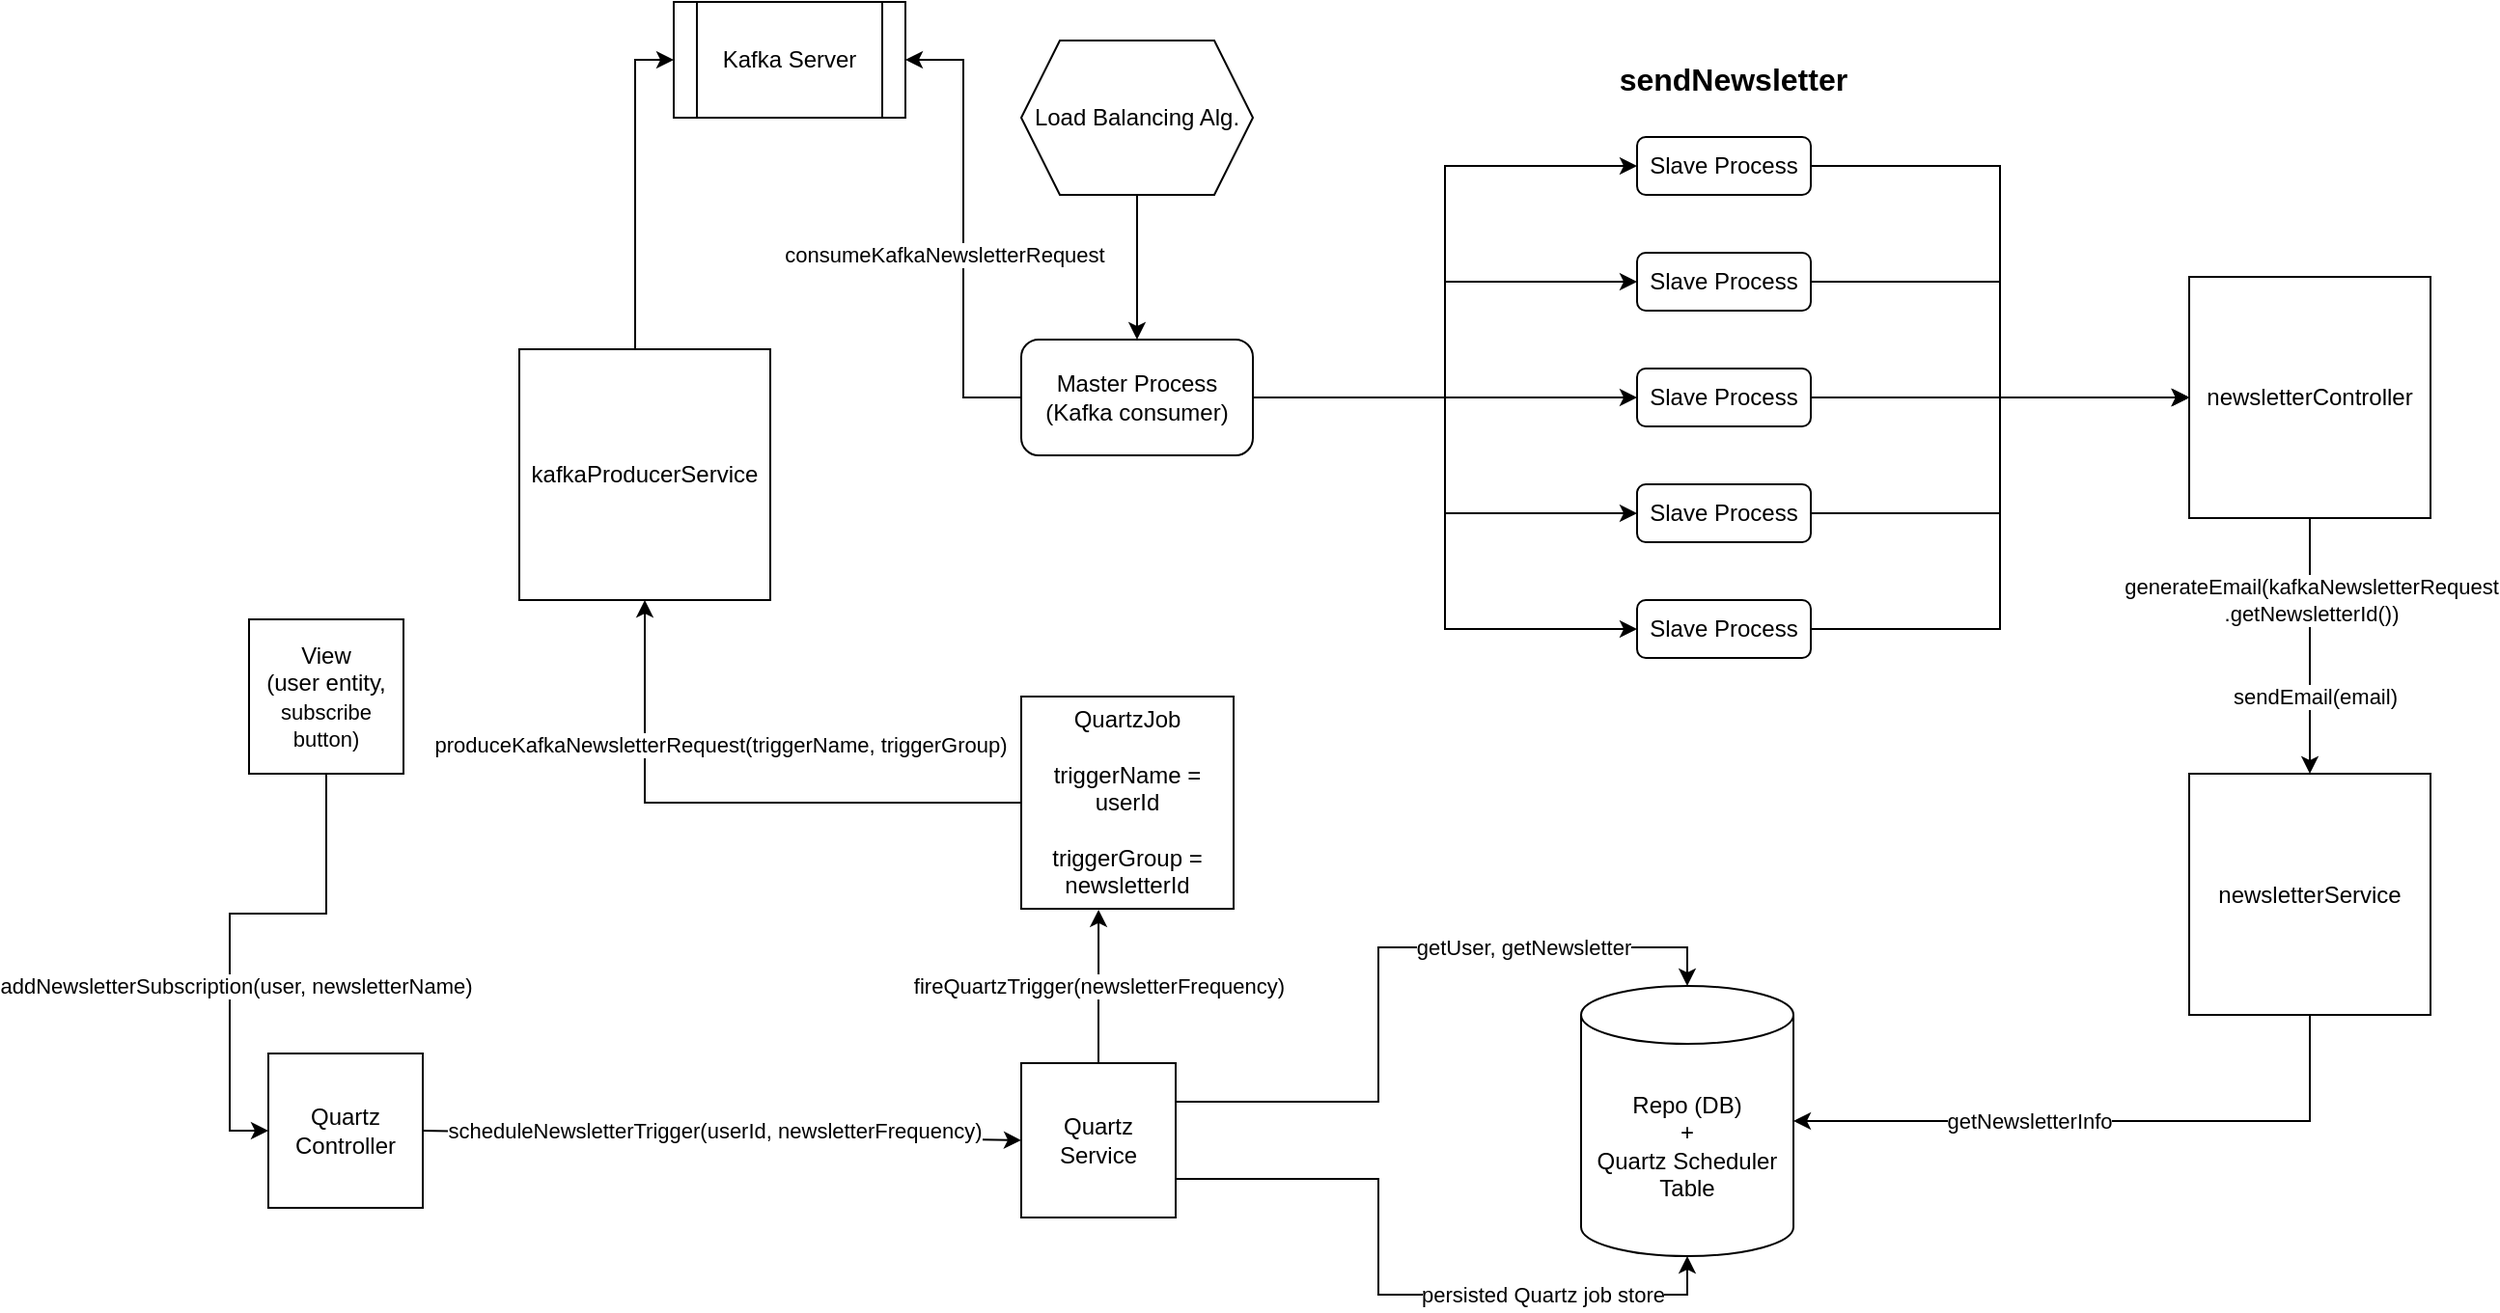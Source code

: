 <mxfile version="15.7.3" type="device"><diagram id="tlNU3PY585gbHsQNLYa2" name="Page-1"><mxGraphModel dx="1422" dy="875" grid="1" gridSize="10" guides="1" tooltips="1" connect="1" arrows="1" fold="1" page="1" pageScale="1" pageWidth="690" pageHeight="980" math="0" shadow="0"><root><mxCell id="0"/><mxCell id="1" parent="0"/><mxCell id="CPoVPq4Ka-wK692zLBdd-1" value="Repo (DB)&lt;br&gt;+&lt;br&gt;Quartz Scheduler Table" style="shape=cylinder3;whiteSpace=wrap;html=1;boundedLbl=1;backgroundOutline=1;size=15;labelBackgroundColor=none;" parent="1" vertex="1"><mxGeometry x="830" y="670" width="110" height="140" as="geometry"/></mxCell><mxCell id="CPoVPq4Ka-wK692zLBdd-2" value="kafkaProducerService&lt;br&gt;" style="whiteSpace=wrap;html=1;aspect=fixed;labelBackgroundColor=none;" parent="1" vertex="1"><mxGeometry x="280" y="340" width="130" height="130" as="geometry"/></mxCell><mxCell id="CPoVPq4Ka-wK692zLBdd-3" value="Kafka Server" style="shape=process;whiteSpace=wrap;html=1;backgroundOutline=1;labelBackgroundColor=none;" parent="1" vertex="1"><mxGeometry x="360" y="160" width="120" height="60" as="geometry"/></mxCell><mxCell id="CPoVPq4Ka-wK692zLBdd-9" value="" style="endArrow=classic;html=1;rounded=0;edgeStyle=orthogonalEdgeStyle;exitX=0.5;exitY=0;exitDx=0;exitDy=0;entryX=0;entryY=0.5;entryDx=0;entryDy=0;" parent="1" source="CPoVPq4Ka-wK692zLBdd-2" target="CPoVPq4Ka-wK692zLBdd-3" edge="1"><mxGeometry x="190" y="230" width="50" height="50" as="geometry"><mxPoint x="370" y="340" as="sourcePoint"/><mxPoint x="360" y="200" as="targetPoint"/><Array as="points"><mxPoint x="340" y="190"/></Array></mxGeometry></mxCell><mxCell id="CPoVPq4Ka-wK692zLBdd-14" value="Slave Process" style="rounded=1;whiteSpace=wrap;html=1;labelBackgroundColor=none;" parent="1" vertex="1"><mxGeometry x="859" y="230" width="90" height="30" as="geometry"/></mxCell><mxCell id="CPoVPq4Ka-wK692zLBdd-15" value="Slave Process" style="rounded=1;whiteSpace=wrap;html=1;labelBackgroundColor=none;" parent="1" vertex="1"><mxGeometry x="859" y="290" width="90" height="30" as="geometry"/></mxCell><mxCell id="CPoVPq4Ka-wK692zLBdd-16" value="Slave Process" style="rounded=1;whiteSpace=wrap;html=1;labelBackgroundColor=none;" parent="1" vertex="1"><mxGeometry x="859" y="350" width="90" height="30" as="geometry"/></mxCell><mxCell id="CPoVPq4Ka-wK692zLBdd-17" value="Slave Process" style="rounded=1;whiteSpace=wrap;html=1;labelBackgroundColor=none;" parent="1" vertex="1"><mxGeometry x="859" y="410" width="90" height="30" as="geometry"/></mxCell><mxCell id="CPoVPq4Ka-wK692zLBdd-18" value="Slave Process" style="rounded=1;whiteSpace=wrap;html=1;labelBackgroundColor=none;" parent="1" vertex="1"><mxGeometry x="859" y="470" width="90" height="30" as="geometry"/></mxCell><mxCell id="toWfZlvaZ-gsJXv4O4dS-61" style="edgeStyle=orthogonalEdgeStyle;rounded=0;orthogonalLoop=1;jettySize=auto;html=1;exitX=0;exitY=0.5;exitDx=0;exitDy=0;entryX=1;entryY=0.5;entryDx=0;entryDy=0;" parent="1" source="CPoVPq4Ka-wK692zLBdd-26" target="CPoVPq4Ka-wK692zLBdd-3" edge="1"><mxGeometry x="140" y="160" as="geometry"/></mxCell><mxCell id="toWfZlvaZ-gsJXv4O4dS-62" value="consumeKafkaNewsletterRequest" style="edgeLabel;html=1;align=center;verticalAlign=middle;resizable=0;points=[];" parent="toWfZlvaZ-gsJXv4O4dS-61" vertex="1" connectable="0"><mxGeometry x="0.078" y="-1" relative="1" as="geometry"><mxPoint x="-11" y="22" as="offset"/></mxGeometry></mxCell><mxCell id="toWfZlvaZ-gsJXv4O4dS-63" style="edgeStyle=orthogonalEdgeStyle;rounded=0;orthogonalLoop=1;jettySize=auto;html=1;exitX=1;exitY=0.5;exitDx=0;exitDy=0;entryX=0;entryY=0.5;entryDx=0;entryDy=0;" parent="1" source="CPoVPq4Ka-wK692zLBdd-26" target="CPoVPq4Ka-wK692zLBdd-15" edge="1"><mxGeometry x="140" y="160" as="geometry"/></mxCell><mxCell id="toWfZlvaZ-gsJXv4O4dS-64" style="edgeStyle=orthogonalEdgeStyle;rounded=0;orthogonalLoop=1;jettySize=auto;html=1;exitX=1;exitY=0.5;exitDx=0;exitDy=0;entryX=0;entryY=0.5;entryDx=0;entryDy=0;" parent="1" source="CPoVPq4Ka-wK692zLBdd-26" target="CPoVPq4Ka-wK692zLBdd-14" edge="1"><mxGeometry x="140" y="160" as="geometry"/></mxCell><mxCell id="toWfZlvaZ-gsJXv4O4dS-65" style="edgeStyle=orthogonalEdgeStyle;rounded=0;orthogonalLoop=1;jettySize=auto;html=1;exitX=1;exitY=0.5;exitDx=0;exitDy=0;entryX=0;entryY=0.5;entryDx=0;entryDy=0;" parent="1" source="CPoVPq4Ka-wK692zLBdd-26" target="CPoVPq4Ka-wK692zLBdd-17" edge="1"><mxGeometry x="140" y="160" as="geometry"/></mxCell><mxCell id="toWfZlvaZ-gsJXv4O4dS-66" style="edgeStyle=orthogonalEdgeStyle;rounded=0;orthogonalLoop=1;jettySize=auto;html=1;exitX=1;exitY=0.5;exitDx=0;exitDy=0;entryX=0;entryY=0.5;entryDx=0;entryDy=0;" parent="1" source="CPoVPq4Ka-wK692zLBdd-26" target="CPoVPq4Ka-wK692zLBdd-18" edge="1"><mxGeometry x="140" y="160" as="geometry"/></mxCell><mxCell id="CPoVPq4Ka-wK692zLBdd-26" value="Master Process&lt;br&gt;(Kafka consumer)" style="rounded=1;whiteSpace=wrap;html=1;labelBackgroundColor=none;" parent="1" vertex="1"><mxGeometry x="540" y="335" width="120" height="60" as="geometry"/></mxCell><mxCell id="toWfZlvaZ-gsJXv4O4dS-75" style="edgeStyle=orthogonalEdgeStyle;rounded=0;orthogonalLoop=1;jettySize=auto;html=1;exitX=0.5;exitY=1;exitDx=0;exitDy=0;entryX=0.5;entryY=0;entryDx=0;entryDy=0;" parent="1" source="CPoVPq4Ka-wK692zLBdd-27" target="CPoVPq4Ka-wK692zLBdd-26" edge="1"><mxGeometry x="140" y="160" as="geometry"/></mxCell><mxCell id="CPoVPq4Ka-wK692zLBdd-27" value="Load Balancing Alg." style="shape=hexagon;perimeter=hexagonPerimeter2;whiteSpace=wrap;html=1;fixedSize=1;labelBackgroundColor=none;" parent="1" vertex="1"><mxGeometry x="540" y="180" width="120" height="80" as="geometry"/></mxCell><mxCell id="toWfZlvaZ-gsJXv4O4dS-7" value="View&lt;br&gt;(user entity,&lt;br&gt;&lt;span style=&quot;font-size: 11px ; background-color: rgb(255 , 255 , 255)&quot;&gt;subscribe button)&lt;/span&gt;" style="whiteSpace=wrap;html=1;aspect=fixed;" parent="1" vertex="1"><mxGeometry x="140" y="480" width="80" height="80" as="geometry"/></mxCell><mxCell id="toWfZlvaZ-gsJXv4O4dS-8" value="Quartz&lt;br&gt;Controller" style="whiteSpace=wrap;html=1;aspect=fixed;" parent="1" vertex="1"><mxGeometry x="150" y="705" width="80" height="80" as="geometry"/></mxCell><mxCell id="toWfZlvaZ-gsJXv4O4dS-10" style="edgeStyle=orthogonalEdgeStyle;rounded=0;orthogonalLoop=1;jettySize=auto;html=1;exitX=0.5;exitY=1;exitDx=0;exitDy=0;entryX=0;entryY=0.5;entryDx=0;entryDy=0;" parent="1" source="toWfZlvaZ-gsJXv4O4dS-7" target="toWfZlvaZ-gsJXv4O4dS-8" edge="1"><mxGeometry x="140" y="160" as="geometry"/></mxCell><mxCell id="toWfZlvaZ-gsJXv4O4dS-22" value="addNewsletterSubscription(user, newsletterName)" style="edgeLabel;html=1;align=center;verticalAlign=middle;resizable=0;points=[];" parent="toWfZlvaZ-gsJXv4O4dS-10" vertex="1" connectable="0"><mxGeometry x="0.522" y="3" relative="1" as="geometry"><mxPoint y="-34" as="offset"/></mxGeometry></mxCell><mxCell id="toWfZlvaZ-gsJXv4O4dS-47" style="edgeStyle=orthogonalEdgeStyle;rounded=0;orthogonalLoop=1;jettySize=auto;html=1;exitX=1;exitY=0.75;exitDx=0;exitDy=0;entryX=0.5;entryY=1;entryDx=0;entryDy=0;entryPerimeter=0;" parent="1" source="toWfZlvaZ-gsJXv4O4dS-11" target="CPoVPq4Ka-wK692zLBdd-1" edge="1"><mxGeometry x="140" y="160" as="geometry"/></mxCell><mxCell id="toWfZlvaZ-gsJXv4O4dS-48" value="persisted Quartz job store" style="edgeLabel;html=1;align=center;verticalAlign=middle;resizable=0;points=[];" parent="toWfZlvaZ-gsJXv4O4dS-47" vertex="1" connectable="0"><mxGeometry x="0.328" y="-1" relative="1" as="geometry"><mxPoint x="21" y="-1" as="offset"/></mxGeometry></mxCell><mxCell id="toWfZlvaZ-gsJXv4O4dS-49" style="edgeStyle=orthogonalEdgeStyle;rounded=0;orthogonalLoop=1;jettySize=auto;html=1;exitX=1;exitY=0.25;exitDx=0;exitDy=0;entryX=0.5;entryY=0;entryDx=0;entryDy=0;entryPerimeter=0;" parent="1" source="toWfZlvaZ-gsJXv4O4dS-11" target="CPoVPq4Ka-wK692zLBdd-1" edge="1"><mxGeometry x="140" y="160" as="geometry"/></mxCell><mxCell id="toWfZlvaZ-gsJXv4O4dS-50" value="getUser, getNewsletter" style="edgeLabel;html=1;align=center;verticalAlign=middle;resizable=0;points=[];" parent="toWfZlvaZ-gsJXv4O4dS-49" vertex="1" connectable="0"><mxGeometry x="0.497" relative="1" as="geometry"><mxPoint x="-13" as="offset"/></mxGeometry></mxCell><mxCell id="toWfZlvaZ-gsJXv4O4dS-11" value="Quartz Service" style="whiteSpace=wrap;html=1;aspect=fixed;" parent="1" vertex="1"><mxGeometry x="540" y="710" width="80" height="80" as="geometry"/></mxCell><mxCell id="toWfZlvaZ-gsJXv4O4dS-12" value="" style="endArrow=classic;html=1;rounded=0;exitX=1;exitY=0.5;exitDx=0;exitDy=0;entryX=0;entryY=0.5;entryDx=0;entryDy=0;" parent="1" source="toWfZlvaZ-gsJXv4O4dS-8" target="toWfZlvaZ-gsJXv4O4dS-11" edge="1"><mxGeometry x="140" y="160" width="50" height="50" as="geometry"><mxPoint x="550" y="550" as="sourcePoint"/><mxPoint x="600" y="500" as="targetPoint"/></mxGeometry></mxCell><mxCell id="toWfZlvaZ-gsJXv4O4dS-23" value="scheduleNewsletterTrigger(userId, newsletterFrequency)" style="edgeLabel;html=1;align=center;verticalAlign=middle;resizable=0;points=[];" parent="toWfZlvaZ-gsJXv4O4dS-12" vertex="1" connectable="0"><mxGeometry x="-0.192" y="-3" relative="1" as="geometry"><mxPoint x="25" y="-5" as="offset"/></mxGeometry></mxCell><mxCell id="toWfZlvaZ-gsJXv4O4dS-51" style="edgeStyle=orthogonalEdgeStyle;rounded=0;orthogonalLoop=1;jettySize=auto;html=1;exitX=0;exitY=0.5;exitDx=0;exitDy=0;entryX=0.5;entryY=1;entryDx=0;entryDy=0;" parent="1" source="toWfZlvaZ-gsJXv4O4dS-17" target="CPoVPq4Ka-wK692zLBdd-2" edge="1"><mxGeometry x="140" y="160" as="geometry"/></mxCell><mxCell id="toWfZlvaZ-gsJXv4O4dS-52" value="produceKafkaNewsletterRequest(triggerName, triggerGroup)" style="edgeLabel;html=1;align=center;verticalAlign=middle;resizable=0;points=[];" parent="toWfZlvaZ-gsJXv4O4dS-51" vertex="1" connectable="0"><mxGeometry x="-0.187" y="2" relative="1" as="geometry"><mxPoint x="-34" y="-32" as="offset"/></mxGeometry></mxCell><mxCell id="toWfZlvaZ-gsJXv4O4dS-17" value="QuartzJob&lt;br&gt;&lt;br&gt;triggerName = userId&lt;br&gt;&lt;br&gt;triggerGroup = newsletterId" style="whiteSpace=wrap;html=1;aspect=fixed;" parent="1" vertex="1"><mxGeometry x="540" y="520" width="110" height="110" as="geometry"/></mxCell><mxCell id="toWfZlvaZ-gsJXv4O4dS-57" style="edgeStyle=orthogonalEdgeStyle;rounded=0;orthogonalLoop=1;jettySize=auto;html=1;exitX=0.5;exitY=0;exitDx=0;exitDy=0;entryX=0.364;entryY=1.004;entryDx=0;entryDy=0;entryPerimeter=0;" parent="1" source="toWfZlvaZ-gsJXv4O4dS-11" target="toWfZlvaZ-gsJXv4O4dS-17" edge="1"><mxGeometry x="140" y="160" as="geometry"/></mxCell><mxCell id="toWfZlvaZ-gsJXv4O4dS-58" value="fireQuartzTrigger(newsletterFrequency)" style="edgeLabel;html=1;align=center;verticalAlign=middle;resizable=0;points=[];" parent="toWfZlvaZ-gsJXv4O4dS-57" vertex="1" connectable="0"><mxGeometry x="-0.265" y="2" relative="1" as="geometry"><mxPoint x="2" y="-11" as="offset"/></mxGeometry></mxCell><mxCell id="toWfZlvaZ-gsJXv4O4dS-32" value="newsletterController" style="whiteSpace=wrap;html=1;aspect=fixed;" parent="1" vertex="1"><mxGeometry x="1145" y="302.5" width="125" height="125" as="geometry"/></mxCell><mxCell id="toWfZlvaZ-gsJXv4O4dS-44" style="edgeStyle=orthogonalEdgeStyle;rounded=0;orthogonalLoop=1;jettySize=auto;html=1;exitX=1;exitY=0.5;exitDx=0;exitDy=0;entryX=0;entryY=0.5;entryDx=0;entryDy=0;" parent="1" source="CPoVPq4Ka-wK692zLBdd-14" target="toWfZlvaZ-gsJXv4O4dS-32" edge="1"><mxGeometry x="140" y="160" as="geometry"/></mxCell><mxCell id="toWfZlvaZ-gsJXv4O4dS-43" style="edgeStyle=orthogonalEdgeStyle;rounded=0;orthogonalLoop=1;jettySize=auto;html=1;exitX=1;exitY=0.5;exitDx=0;exitDy=0;entryX=0;entryY=0.5;entryDx=0;entryDy=0;" parent="1" source="CPoVPq4Ka-wK692zLBdd-15" target="toWfZlvaZ-gsJXv4O4dS-32" edge="1"><mxGeometry x="140" y="160" as="geometry"/></mxCell><mxCell id="toWfZlvaZ-gsJXv4O4dS-67" style="edgeStyle=orthogonalEdgeStyle;rounded=0;orthogonalLoop=1;jettySize=auto;html=1;exitX=1;exitY=0.5;exitDx=0;exitDy=0;entryX=0;entryY=0.5;entryDx=0;entryDy=0;" parent="1" source="CPoVPq4Ka-wK692zLBdd-16" target="toWfZlvaZ-gsJXv4O4dS-32" edge="1"><mxGeometry x="140" y="160" as="geometry"/></mxCell><mxCell id="toWfZlvaZ-gsJXv4O4dS-45" style="edgeStyle=orthogonalEdgeStyle;rounded=0;orthogonalLoop=1;jettySize=auto;html=1;exitX=1;exitY=0.5;exitDx=0;exitDy=0;entryX=0;entryY=0.5;entryDx=0;entryDy=0;" parent="1" source="CPoVPq4Ka-wK692zLBdd-17" target="toWfZlvaZ-gsJXv4O4dS-32" edge="1"><mxGeometry x="140" y="160" as="geometry"/></mxCell><mxCell id="toWfZlvaZ-gsJXv4O4dS-46" style="edgeStyle=orthogonalEdgeStyle;rounded=0;orthogonalLoop=1;jettySize=auto;html=1;exitX=1;exitY=0.5;exitDx=0;exitDy=0;entryX=0;entryY=0.5;entryDx=0;entryDy=0;" parent="1" source="CPoVPq4Ka-wK692zLBdd-18" target="toWfZlvaZ-gsJXv4O4dS-32" edge="1"><mxGeometry x="140" y="160" as="geometry"/></mxCell><mxCell id="toWfZlvaZ-gsJXv4O4dS-59" style="edgeStyle=orthogonalEdgeStyle;rounded=0;orthogonalLoop=1;jettySize=auto;html=1;exitX=1;exitY=0.5;exitDx=0;exitDy=0;entryX=0;entryY=0.5;entryDx=0;entryDy=0;" parent="1" source="CPoVPq4Ka-wK692zLBdd-26" target="CPoVPq4Ka-wK692zLBdd-16" edge="1"><mxGeometry x="140" y="160" as="geometry"/></mxCell><mxCell id="toWfZlvaZ-gsJXv4O4dS-60" value="&lt;b&gt;&lt;font style=&quot;font-size: 16px&quot;&gt;&amp;nbsp; sendNewsletter&lt;/font&gt;&lt;/b&gt;" style="edgeLabel;html=1;align=center;verticalAlign=middle;resizable=0;points=[];" parent="toWfZlvaZ-gsJXv4O4dS-59" vertex="1" connectable="0"><mxGeometry x="-0.139" y="-1" relative="1" as="geometry"><mxPoint x="158" y="-166" as="offset"/></mxGeometry></mxCell><mxCell id="toWfZlvaZ-gsJXv4O4dS-72" style="edgeStyle=orthogonalEdgeStyle;rounded=0;orthogonalLoop=1;jettySize=auto;html=1;exitX=0.5;exitY=1;exitDx=0;exitDy=0;entryX=1;entryY=0.5;entryDx=0;entryDy=0;entryPerimeter=0;" parent="1" source="toWfZlvaZ-gsJXv4O4dS-69" target="CPoVPq4Ka-wK692zLBdd-1" edge="1"><mxGeometry x="140" y="160" as="geometry"/></mxCell><mxCell id="toWfZlvaZ-gsJXv4O4dS-73" value="getNewsletterInfo" style="edgeLabel;html=1;align=center;verticalAlign=middle;resizable=0;points=[];" parent="toWfZlvaZ-gsJXv4O4dS-72" vertex="1" connectable="0"><mxGeometry x="0.365" relative="1" as="geometry"><mxPoint x="19" as="offset"/></mxGeometry></mxCell><mxCell id="toWfZlvaZ-gsJXv4O4dS-69" value="newsletterService" style="whiteSpace=wrap;html=1;aspect=fixed;" parent="1" vertex="1"><mxGeometry x="1145" y="560" width="125" height="125" as="geometry"/></mxCell><mxCell id="toWfZlvaZ-gsJXv4O4dS-70" style="edgeStyle=orthogonalEdgeStyle;rounded=0;orthogonalLoop=1;jettySize=auto;html=1;exitX=0.5;exitY=1;exitDx=0;exitDy=0;" parent="1" source="toWfZlvaZ-gsJXv4O4dS-32" target="toWfZlvaZ-gsJXv4O4dS-69" edge="1"><mxGeometry x="140" y="160" as="geometry"/></mxCell><mxCell id="toWfZlvaZ-gsJXv4O4dS-71" value="generateEmail(kafkaNewsletterRequest&lt;br&gt;.getNewsletterId())" style="edgeLabel;html=1;align=center;verticalAlign=middle;resizable=0;points=[];" parent="toWfZlvaZ-gsJXv4O4dS-70" vertex="1" connectable="0"><mxGeometry x="0.246" y="-3" relative="1" as="geometry"><mxPoint x="3" y="-40" as="offset"/></mxGeometry></mxCell><mxCell id="toWfZlvaZ-gsJXv4O4dS-74" value="sendEmail(email)" style="edgeLabel;html=1;align=center;verticalAlign=middle;resizable=0;points=[];" parent="toWfZlvaZ-gsJXv4O4dS-70" vertex="1" connectable="0"><mxGeometry x="0.253" y="2" relative="1" as="geometry"><mxPoint y="9" as="offset"/></mxGeometry></mxCell></root></mxGraphModel></diagram></mxfile>